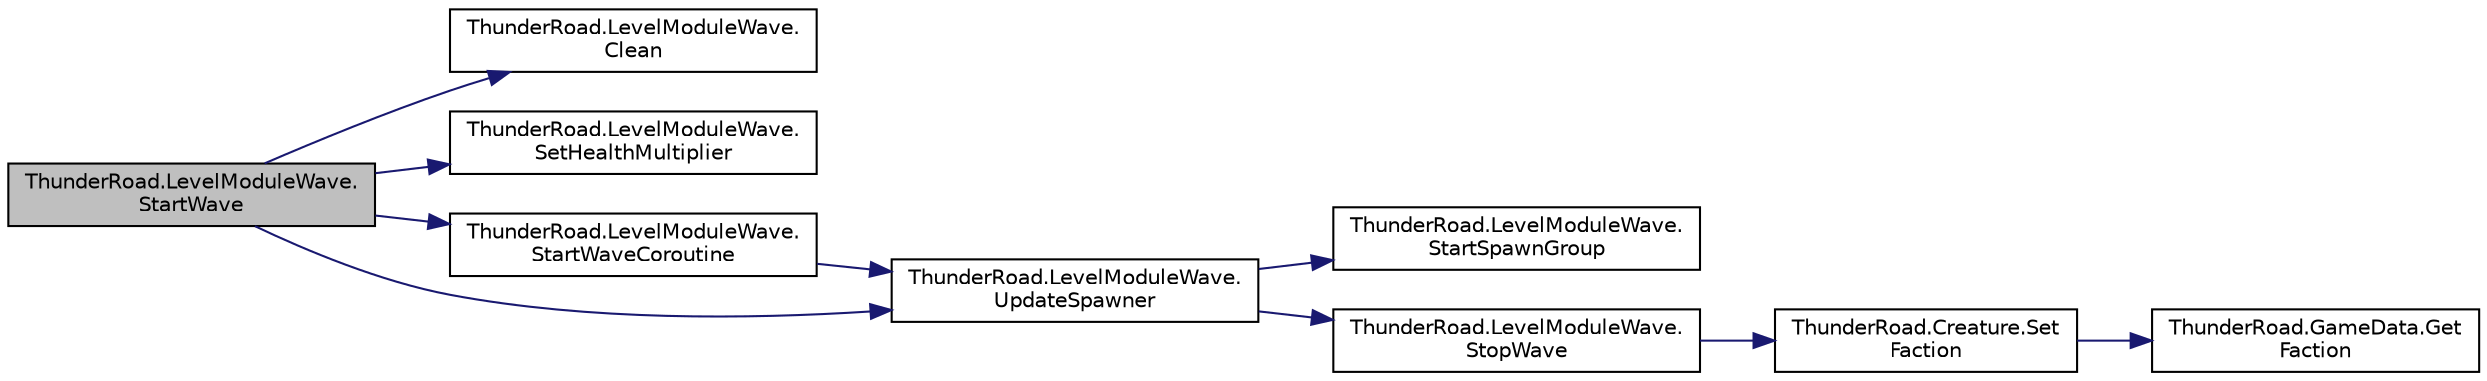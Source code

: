digraph "ThunderRoad.LevelModuleWave.StartWave"
{
 // LATEX_PDF_SIZE
  edge [fontname="Helvetica",fontsize="10",labelfontname="Helvetica",labelfontsize="10"];
  node [fontname="Helvetica",fontsize="10",shape=record];
  rankdir="LR";
  Node1 [label="ThunderRoad.LevelModuleWave.\lStartWave",height=0.2,width=0.4,color="black", fillcolor="grey75", style="filled", fontcolor="black",tooltip="Starts the wave."];
  Node1 -> Node2 [color="midnightblue",fontsize="10",style="solid",fontname="Helvetica"];
  Node2 [label="ThunderRoad.LevelModuleWave.\lClean",height=0.2,width=0.4,color="black", fillcolor="white", style="filled",URL="$class_thunder_road_1_1_level_module_wave.html#a0cee19ae0ada04cd2a5dfbf3ed5b754d",tooltip="Cleans this instance."];
  Node1 -> Node3 [color="midnightblue",fontsize="10",style="solid",fontname="Helvetica"];
  Node3 [label="ThunderRoad.LevelModuleWave.\lSetHealthMultiplier",height=0.2,width=0.4,color="black", fillcolor="white", style="filled",URL="$class_thunder_road_1_1_level_module_wave.html#a6491e5be80be16a01a2954c37ba0f35a",tooltip="Sets the health multiplier."];
  Node1 -> Node4 [color="midnightblue",fontsize="10",style="solid",fontname="Helvetica"];
  Node4 [label="ThunderRoad.LevelModuleWave.\lStartWaveCoroutine",height=0.2,width=0.4,color="black", fillcolor="white", style="filled",URL="$class_thunder_road_1_1_level_module_wave.html#a841cbf3b10fce33268b19d5c241de31f",tooltip="Starts the wave coroutine."];
  Node4 -> Node5 [color="midnightblue",fontsize="10",style="solid",fontname="Helvetica"];
  Node5 [label="ThunderRoad.LevelModuleWave.\lUpdateSpawner",height=0.2,width=0.4,color="black", fillcolor="white", style="filled",URL="$class_thunder_road_1_1_level_module_wave.html#af83d96303836819793768ebcd78c05ea",tooltip="Updates the spawner."];
  Node5 -> Node6 [color="midnightblue",fontsize="10",style="solid",fontname="Helvetica"];
  Node6 [label="ThunderRoad.LevelModuleWave.\lStartSpawnGroup",height=0.2,width=0.4,color="black", fillcolor="white", style="filled",URL="$class_thunder_road_1_1_level_module_wave.html#a7fd5335a388b237dcf927d47c522413d",tooltip="Starts the spawn group."];
  Node5 -> Node7 [color="midnightblue",fontsize="10",style="solid",fontname="Helvetica"];
  Node7 [label="ThunderRoad.LevelModuleWave.\lStopWave",height=0.2,width=0.4,color="black", fillcolor="white", style="filled",URL="$class_thunder_road_1_1_level_module_wave.html#ab47499ee3ad91b4e85d8ff4cf19a12a6",tooltip="Stops the wave."];
  Node7 -> Node8 [color="midnightblue",fontsize="10",style="solid",fontname="Helvetica"];
  Node8 [label="ThunderRoad.Creature.Set\lFaction",height=0.2,width=0.4,color="black", fillcolor="white", style="filled",URL="$class_thunder_road_1_1_creature.html#a469a61f44346845588b7f876dae59e2d",tooltip="Sets the faction."];
  Node8 -> Node9 [color="midnightblue",fontsize="10",style="solid",fontname="Helvetica"];
  Node9 [label="ThunderRoad.GameData.Get\lFaction",height=0.2,width=0.4,color="black", fillcolor="white", style="filled",URL="$class_thunder_road_1_1_game_data.html#aefd7717cf6e1b40d17e4bbcd50d3d4fa",tooltip="Gets the faction."];
  Node1 -> Node5 [color="midnightblue",fontsize="10",style="solid",fontname="Helvetica"];
}

